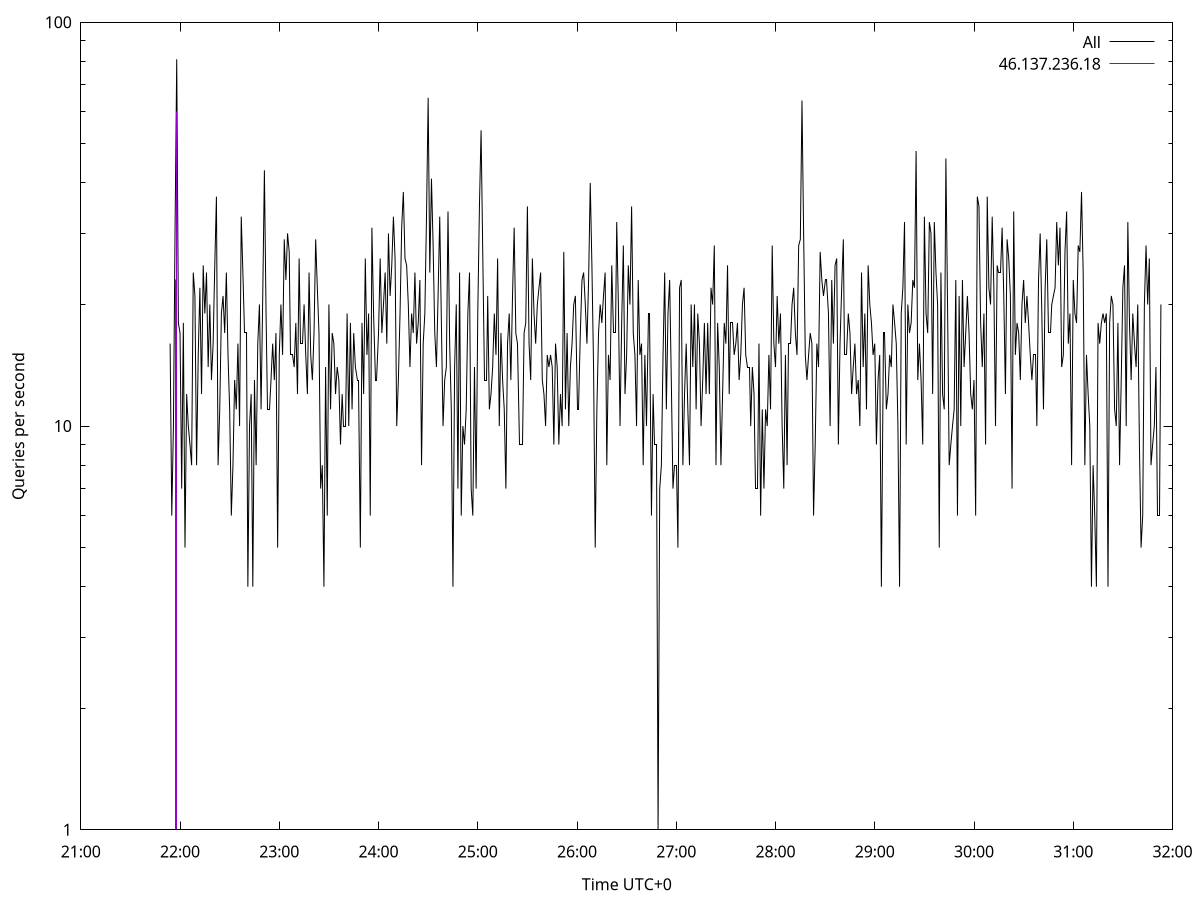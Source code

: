 set terminal pngcairo size 1024,768
set output 'Sun Jan  7 14:21:54 2024.png'
set ylabel 'Queries per second'
set xlabel 'Time UTC+0'
set xdata time
set timefmt "%s"
set log y
plot \
'-' using 1:2 linecolor 0 linetype 2 with lines title 'All', \
'-' using 1:2 linecolor 1 linetype 3 with impulses title "46.137.236.18"
1704612114 16
1704612115 6
1704612116 10
1704612117 31
1704612118 81
1704612119 18
1704612120 17
1704612121 7
1704612122 18
1704612123 5
1704612124 12
1704612125 10
1704612126 9
1704612127 8
1704612128 24
1704612129 21
1704612130 8
1704612131 15
1704612132 22
1704612133 12
1704612134 25
1704612135 19
1704612136 24
1704612137 14
1704612138 20
1704612139 13
1704612140 16
1704612141 25
1704612142 37
1704612143 8
1704612144 11
1704612145 19
1704612146 21
1704612147 17
1704612148 24
1704612149 15
1704612150 11
1704612151 6
1704612152 8
1704612153 13
1704612154 11
1704612155 16
1704612156 10
1704612157 33
1704612158 24
1704612159 17
1704612160 17
1704612161 4
1704612162 10
1704612163 12
1704612164 4
1704612165 13
1704612166 8
1704612167 16
1704612168 20
1704612169 11
1704612170 21
1704612171 43
1704612172 19
1704612173 11
1704612174 11
1704612175 13
1704612176 16
1704612177 13
1704612178 17
1704612179 5
1704612180 15
1704612181 20
1704612182 15
1704612183 29
1704612184 23
1704612185 30
1704612186 27
1704612187 15
1704612188 15
1704612189 14
1704612190 18
1704612191 12
1704612192 26
1704612193 16
1704612194 16
1704612195 20
1704612196 15
1704612197 12
1704612198 24
1704612199 15
1704612200 13
1704612201 17
1704612202 29
1704612203 22
1704612204 17
1704612205 7
1704612206 8
1704612207 4
1704612208 14
1704612209 6
1704612210 20
1704612211 11
1704612212 17
1704612213 16
1704612214 12
1704612215 14
1704612216 13
1704612217 9
1704612218 12
1704612219 10
1704612220 10
1704612221 19
1704612222 10
1704612223 18
1704612224 11
1704612225 17
1704612226 14
1704612227 13
1704612228 13
1704612229 5
1704612230 18
1704612231 12
1704612232 26
1704612233 15
1704612234 19
1704612235 6
1704612236 31
1704612237 19
1704612238 13
1704612239 13
1704612240 17
1704612241 26
1704612242 17
1704612243 20
1704612244 24
1704612245 16
1704612246 30
1704612247 21
1704612248 25
1704612249 33
1704612250 26
1704612251 10
1704612252 13
1704612253 19
1704612254 31
1704612255 38
1704612256 26
1704612257 25
1704612258 20
1704612259 14
1704612260 19
1704612261 17
1704612262 24
1704612263 16
1704612264 18
1704612265 23
1704612266 8
1704612267 16
1704612268 19
1704612269 33
1704612270 65
1704612271 24
1704612272 41
1704612273 28
1704612274 17
1704612275 14
1704612276 21
1704612277 33
1704612278 18
1704612279 10
1704612280 13
1704612281 14
1704612282 34
1704612283 16
1704612284 11
1704612285 4
1704612286 14
1704612287 20
1704612288 7
1704612289 24
1704612290 6
1704612291 10
1704612292 9
1704612293 11
1704612294 19
1704612295 24
1704612296 7
1704612297 6
1704612298 14
1704612299 7
1704612300 19
1704612301 35
1704612302 54
1704612303 27
1704612304 13
1704612305 13
1704612306 21
1704612307 11
1704612308 12
1704612309 14
1704612310 19
1704612311 15
1704612312 26
1704612313 10
1704612314 17
1704612315 13
1704612316 11
1704612317 7
1704612318 16
1704612319 19
1704612320 13
1704612321 21
1704612322 31
1704612323 17
1704612324 16
1704612325 9
1704612326 9
1704612327 9
1704612328 17
1704612329 18
1704612330 35
1704612331 16
1704612332 13
1704612333 26
1704612334 19
1704612335 16
1704612336 20
1704612337 22
1704612338 24
1704612339 13
1704612340 12
1704612341 10
1704612342 15
1704612343 14
1704612344 15
1704612345 14
1704612346 9
1704612347 16
1704612348 14
1704612349 9
1704612350 12
1704612351 10
1704612352 27
1704612353 11
1704612354 17
1704612355 10
1704612356 14
1704612357 16
1704612358 20
1704612359 21
1704612360 11
1704612361 11
1704612362 17
1704612363 23
1704612364 24
1704612365 20
1704612366 16
1704612367 23
1704612368 40
1704612369 25
1704612370 14
1704612371 5
1704612372 11
1704612373 17
1704612374 20
1704612375 18
1704612376 21
1704612377 24
1704612378 8
1704612379 15
1704612380 13
1704612381 25
1704612382 17
1704612383 17
1704612384 32
1704612385 20
1704612386 10
1704612387 18
1704612388 28
1704612389 12
1704612390 15
1704612391 25
1704612392 20
1704612393 35
1704612394 17
1704612395 15
1704612396 10
1704612397 23
1704612398 15
1704612399 16
1704612400 8
1704612401 15
1704612402 10
1704612403 19
1704612404 19
1704612405 6
1704612406 12
1704612407 9
1704612408 9
1704612409 1
1704612410 7
1704612411 8
1704612412 15
1704612413 24
1704612414 11
1704612415 19
1704612416 23
1704612417 13
1704612418 7
1704612419 8
1704612420 8
1704612421 5
1704612422 22
1704612423 23
1704612424 8
1704612425 12
1704612426 16
1704612427 11
1704612428 8
1704612429 20
1704612430 14
1704612431 20
1704612432 11
1704612433 19
1704612434 16
1704612435 10
1704612436 13
1704612437 18
1704612438 12
1704612439 18
1704612440 12
1704612441 22
1704612442 20
1704612443 28
1704612444 8
1704612445 18
1704612446 14
1704612447 8
1704612448 12
1704612449 18
1704612450 16
1704612451 25
1704612452 12
1704612453 18
1704612454 18
1704612455 15
1704612456 16
1704612457 18
1704612458 13
1704612459 15
1704612460 20
1704612461 22
1704612462 15
1704612463 14
1704612464 14
1704612465 10
1704612466 14
1704612467 12
1704612468 7
1704612469 7
1704612470 16
1704612471 6
1704612472 11
1704612473 7
1704612474 11
1704612475 10
1704612476 15
1704612477 11
1704612478 28
1704612479 16
1704612480 14
1704612481 21
1704612482 16
1704612483 19
1704612484 10
1704612485 7
1704612486 15
1704612487 8
1704612488 16
1704612489 16
1704612490 20
1704612491 22
1704612492 17
1704612493 15
1704612494 28
1704612495 29
1704612496 64
1704612497 30
1704612498 15
1704612499 13
1704612500 15
1704612501 17
1704612502 16
1704612503 6
1704612504 9
1704612505 16
1704612506 14
1704612507 27
1704612508 23
1704612509 21
1704612510 23
1704612511 23
1704612512 19
1704612513 10
1704612514 23
1704612515 16
1704612516 25
1704612517 26
1704612518 9
1704612519 16
1704612520 22
1704612521 29
1704612522 15
1704612523 15
1704612524 19
1704612525 17
1704612526 12
1704612527 14
1704612528 16
1704612529 12
1704612530 13
1704612531 10
1704612532 24
1704612533 14
1704612534 19
1704612535 11
1704612536 25
1704612537 20
1704612538 18
1704612539 15
1704612540 16
1704612541 9
1704612542 13
1704612543 15
1704612544 4
1704612545 17
1704612546 17
1704612547 11
1704612548 12
1704612549 15
1704612550 14
1704612551 20
1704612552 18
1704612553 16
1704612554 10
1704612555 4
1704612556 19
1704612557 22
1704612558 32
1704612559 9
1704612560 20
1704612561 17
1704612562 18
1704612563 23
1704612564 22
1704612565 48
1704612566 13
1704612567 16
1704612568 13
1704612569 9
1704612570 33
1704612571 19
1704612572 17
1704612573 32
1704612574 30
1704612575 12
1704612576 32
1704612577 24
1704612578 20
1704612579 5
1704612580 24
1704612581 12
1704612582 11
1704612583 46
1704612584 20
1704612585 8
1704612586 9
1704612587 10
1704612588 11
1704612589 23
1704612590 6
1704612591 21
1704612592 10
1704612593 23
1704612594 14
1704612595 17
1704612596 21
1704612597 17
1704612598 12
1704612599 11
1704612600 13
1704612601 6
1704612602 37
1704612603 35
1704612604 18
1704612605 14
1704612606 19
1704612607 9
1704612608 37
1704612609 22
1704612610 20
1704612611 33
1704612612 22
1704612613 10
1704612614 25
1704612615 24
1704612616 24
1704612617 31
1704612618 21
1704612619 12
1704612620 29
1704612621 26
1704612622 21
1704612623 7
1704612624 34
1704612625 15
1704612626 18
1704612627 17
1704612628 13
1704612629 20
1704612630 23
1704612631 18
1704612632 21
1704612633 18
1704612634 15
1704612635 13
1704612636 15
1704612637 15
1704612638 10
1704612639 23
1704612640 30
1704612641 19
1704612642 11
1704612643 22
1704612644 29
1704612645 17
1704612646 17
1704612647 20
1704612648 21
1704612649 22
1704612650 32
1704612651 25
1704612652 31
1704612653 14
1704612654 15
1704612655 27
1704612656 34
1704612657 16
1704612658 19
1704612659 8
1704612660 23
1704612661 19
1704612662 18
1704612663 28
1704612664 27
1704612665 38
1704612666 24
1704612667 8
1704612668 15
1704612669 12
1704612670 10
1704612671 4
1704612672 8
1704612673 6
1704612674 4
1704612675 18
1704612676 16
1704612677 18
1704612678 19
1704612679 18
1704612680 19
1704612681 4
1704612682 18
1704612683 21
1704612684 20
1704612685 11
1704612686 10
1704612687 18
1704612688 8
1704612689 13
1704612690 22
1704612691 25
1704612692 10
1704612693 32
1704612694 18
1704612695 13
1704612696 19
1704612697 16
1704612698 14
1704612699 20
1704612700 9
1704612701 5
1704612702 6
1704612703 20
1704612704 28
1704612705 20
1704612706 26
1704612707 8
1704612708 9
1704612709 10
1704612710 14
1704612711 6
1704612712 6
1704612713 20

e
1704612116 1
1704612117 23
1704612118 60

e
